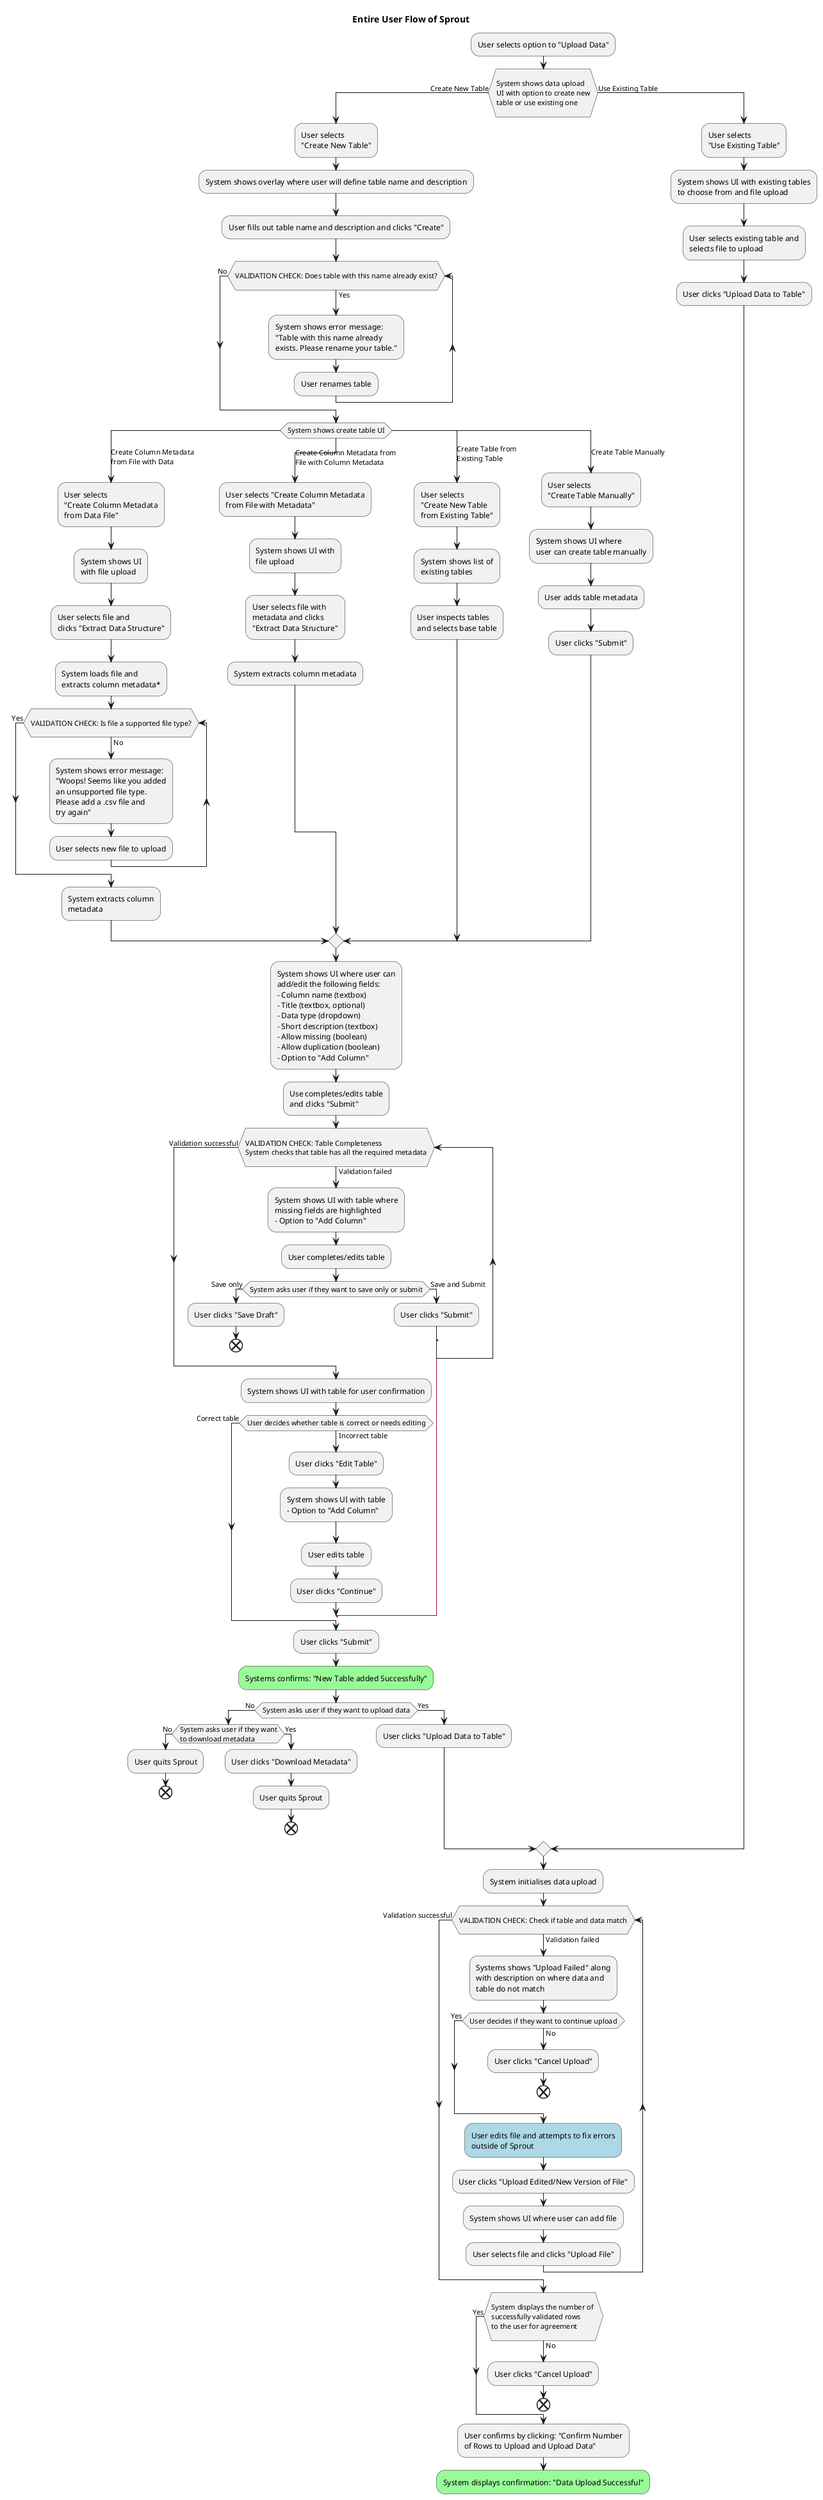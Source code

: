 @startuml user-flow

title Entire User Flow of Sprout

:User selects option to "Upload Data";
if (\nSystem shows data upload\nUI with option to create new\ntable or use existing one\n) then (Create New Table)
'table creation start
  :User selects\n"Create New Table";
  :System shows overlay where user will define table name and description;
  :User fills out table name and description and clicks "Create";
  while (\nVALIDATION CHECK: Does table with this name already exist?\n) is (Yes)
    :System shows error message:
    "Table with this name already
    exists. Please rename your table.";
    :User renames table; 
  end while (No)
  switch (System shows create table UI)
    case (Create Column Metadata\nfrom File with Data)
      :User selects
      "Create Column Metadata
      from Data File";
      :System shows UI
      with file upload;
      :User selects file and
      clicks "Extract Data Structure";
      :System loads file and
      extracts column metadata*;
    while (\nVALIDATION CHECK: Is file a supported file type?\n) is (No)
      :System shows error message: 
      "Woops! Seems like you added
      an unsupported file type.
      Please add a .csv file and
      try again";
      :User selects new file to upload;
    end while (Yes)
    :System extracts column
    metadata;
    case (Create Column Metadata from \nFile with Column Metadata)
      :User selects "Create Column Metadata
      from File with Metadata";
      :System shows UI with
      file upload;
      :User selects file with
      metadata and clicks 
      "Extract Data Structure";
      :System extracts column metadata;
    case (Create Table from\nExisting Table)
      :User selects
      "Create New Table
      from Existing Table";
      :System shows list of
      existing tables;
      :User inspects tables
      and selects base table;
    case (Create Table Manually)
      :User selects
      "Create Table Manually";
      :System shows UI where
      user can create table manually;
      :User adds table metadata;
      :User clicks "Submit";
    endswitch
'validation table completeness start
    :System shows UI where user can 
    add/edit the following fields:
    - Column name (textbox)
    - Title (textbox, optional)
    - Data type (dropdown)
    - Short description (textbox)
    - Allow missing (boolean) 
    - Allow duplication (boolean)
    - Option to "Add Column";
    :Use completes/edits table
    and clicks "Submit";
   while (\nVALIDATION CHECK: Table Completeness\nSystem checks that table has all the required metadata\n) is (Validation failed)
    :System shows UI with table where
    missing fields are highlighted
    - Option to "Add Column";
    :User completes/edits table;
    if (System asks user if they want to save only or submit) then (Save only)
      :User clicks "Save Draft";
      end
    else (Save and Submit)
      :User clicks "Submit";
      label l
    endif
  end while (Validation successful)
  :System shows UI with table for user confirmation;
  while (User decides whether table is correct or needs editing) is (Incorrect table)
    :User clicks "Edit Table";
    :System shows UI with table
    - Option to "Add Column";
    :User edits table;
    :User clicks "Continue";
    goto l
   end while (Correct table)
   :User clicks "Submit";
  #palegreen:Systems confirms: "New Table added Successfully";
'validation table completeness end
'table created - continue to upload? start
  if (System asks user if they want to upload data) then (No)
    if (System asks user if they want\nto download metadata) then (No)
      :User quits Sprout; 
      end
    else (Yes)
      :User clicks "Download Metadata";
      :User quits Sprout;
      end
    endif
  else (Yes)
    :User clicks "Upload Data to Table";
  endif
'table created - continue to upload? end
'prepare to upload using existing table start
else (Use Existing Table)
    :User selects\n"Use Existing Table";
    :System shows UI with existing tables 
    to choose from and file upload;
    :User selects existing table and 
    selects file to upload;
    :User clicks "Upload Data to Table";
endif 
'prepare to upload using existing table end
'data upload start
:System initialises data upload;
while (\nVALIDATION CHECK: Check if table and data match\n) is (Validation failed)
  :Systems shows "Upload Failed" along\nwith description on where data and\ntable do not match;
    while (User decides if they want to continue upload) is (No)
        :User clicks "Cancel Upload";
        end
    end while (Yes);
  #LightBlue:User edits file and attempts to fix errors\noutside of Sprout;
  :User clicks "Upload Edited/New Version of File";
  :System shows UI where user can add file; 
  :User selects file and clicks "Upload File";
end while (Validation successful);
while (\nSystem displays the number of \nsuccessfully validated rows \nto the user for agreement\n) is (No)
  :User clicks "Cancel Upload";
  end
end while (Yes);
:User confirms by clicking: "Confirm Number\nof Rows to Upload and Upload Data";
#palegreen:System displays confirmation: "Data Upload Successful";
'data upload end

@enduml
